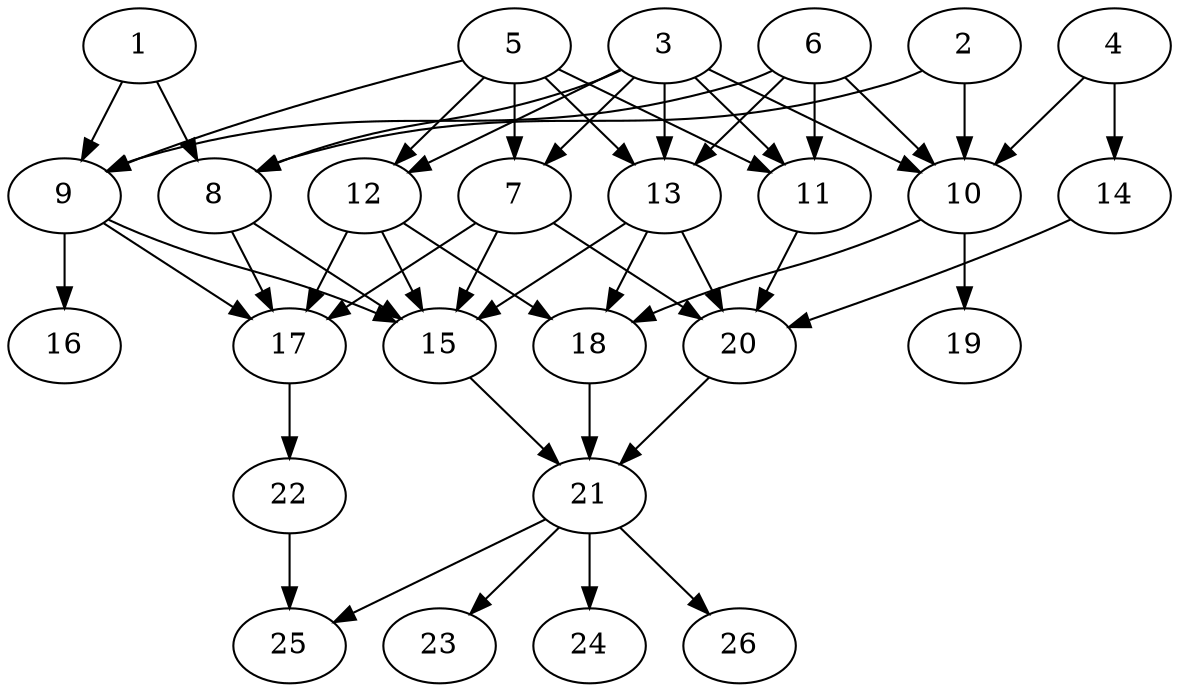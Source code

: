 // DAG (tier=2-normal, mode=compute, n=26, ccr=0.350, fat=0.573, density=0.568, regular=0.457, jump=0.104, mindata=524288, maxdata=8388608)
// DAG automatically generated by daggen at Sun Aug 24 16:33:33 2025
// /home/ermia/Project/Environments/daggen/bin/daggen --dot --ccr 0.350 --fat 0.573 --regular 0.457 --density 0.568 --jump 0.104 --mindata 524288 --maxdata 8388608 -n 26 
digraph G {
  1 [size="503689533343137792000", alpha="0.01", expect_size="251844766671568896000"]
  1 -> 8 [size ="506444591923200"]
  1 -> 9 [size ="506444591923200"]
  2 [size="124247913420090769408", alpha="0.18", expect_size="62123956710045384704"]
  2 -> 8 [size ="199196967698432"]
  2 -> 10 [size ="199196967698432"]
  3 [size="1966552106228688", alpha="0.13", expect_size="983276053114344"]
  3 -> 7 [size ="62748675276800"]
  3 -> 8 [size ="62748675276800"]
  3 -> 10 [size ="62748675276800"]
  3 -> 11 [size ="62748675276800"]
  3 -> 12 [size ="62748675276800"]
  3 -> 13 [size ="62748675276800"]
  4 [size="1940178710632071168", alpha="0.07", expect_size="970089355316035584"]
  4 -> 10 [size ="12444701294592"]
  4 -> 14 [size ="12444701294592"]
  5 [size="14973665970415992832", alpha="0.18", expect_size="7486832985207996416"]
  5 -> 7 [size ="48600650350592"]
  5 -> 9 [size ="48600650350592"]
  5 -> 11 [size ="48600650350592"]
  5 -> 12 [size ="48600650350592"]
  5 -> 13 [size ="48600650350592"]
  6 [size="46406261629889176", alpha="0.05", expect_size="23203130814944588"]
  6 -> 9 [size ="30378580508672"]
  6 -> 10 [size ="30378580508672"]
  6 -> 11 [size ="30378580508672"]
  6 -> 13 [size ="30378580508672"]
  7 [size="1011803725266845184", alpha="0.15", expect_size="505901862633422592"]
  7 -> 15 [size ="362865420664832"]
  7 -> 17 [size ="362865420664832"]
  7 -> 20 [size ="362865420664832"]
  8 [size="124784124392112128000", alpha="0.10", expect_size="62392062196056064000"]
  8 -> 15 [size ="199769666355200"]
  8 -> 17 [size ="199769666355200"]
  9 [size="185123447129360256", alpha="0.09", expect_size="92561723564680128"]
  9 -> 15 [size ="454037174484992"]
  9 -> 16 [size ="454037174484992"]
  9 -> 17 [size ="454037174484992"]
  10 [size="63131654973787472", alpha="0.09", expect_size="31565827486893736"]
  10 -> 18 [size ="30474437132288"]
  10 -> 19 [size ="30474437132288"]
  11 [size="5588503896352882688", alpha="0.05", expect_size="2794251948176441344"]
  11 -> 20 [size ="25193414131712"]
  12 [size="3874678242314598", alpha="0.13", expect_size="1937339121157299"]
  12 -> 15 [size ="113046903062528"]
  12 -> 17 [size ="113046903062528"]
  12 -> 18 [size ="113046903062528"]
  13 [size="21662027230864312", alpha="0.02", expect_size="10831013615432156"]
  13 -> 15 [size ="494522568015872"]
  13 -> 18 [size ="494522568015872"]
  13 -> 20 [size ="494522568015872"]
  14 [size="4893881493081817088", alpha="0.19", expect_size="2446940746540908544"]
  14 -> 20 [size ="23059981402112"]
  15 [size="1278843692253184000", alpha="0.13", expect_size="639421846126592000"]
  15 -> 21 [size ="9425439948800"]
  16 [size="46983951515845", alpha="0.18", expect_size="23491975757922"]
  17 [size="786168698688271", alpha="0.06", expect_size="393084349344135"]
  17 -> 22 [size ="16559321907200"]
  18 [size="65973741226414833664", alpha="0.12", expect_size="32986870613207416832"]
  18 -> 21 [size ="130618310524928"]
  19 [size="2230755092410138624", alpha="0.10", expect_size="1115377546205069312"]
  20 [size="132243505598039280", alpha="0.06", expect_size="66121752799019640"]
  20 -> 21 [size ="91795396493312"]
  21 [size="585569240303346", alpha="0.05", expect_size="292784620151673"]
  21 -> 23 [size ="12059471249408"]
  21 -> 24 [size ="12059471249408"]
  21 -> 25 [size ="12059471249408"]
  21 -> 26 [size ="12059471249408"]
  22 [size="363578508917604352000", alpha="0.18", expect_size="181789254458802176000"]
  22 -> 25 [size ="407526126387200"]
  23 [size="531006517818150617088", alpha="0.20", expect_size="265503258909075308544"]
  24 [size="1100606213954864768", alpha="0.01", expect_size="550303106977432384"]
  25 [size="2529186076616416", alpha="0.17", expect_size="1264593038308208"]
  26 [size="8343160628487980", alpha="0.02", expect_size="4171580314243990"]
}